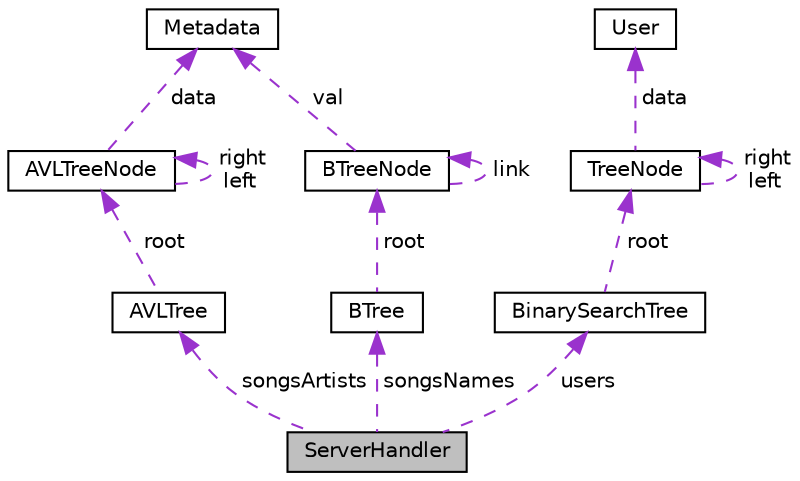 digraph "ServerHandler"
{
  edge [fontname="Helvetica",fontsize="10",labelfontname="Helvetica",labelfontsize="10"];
  node [fontname="Helvetica",fontsize="10",shape=record];
  Node1 [label="ServerHandler",height=0.2,width=0.4,color="black", fillcolor="grey75", style="filled", fontcolor="black"];
  Node2 -> Node1 [dir="back",color="darkorchid3",fontsize="10",style="dashed",label=" songsArtists" ,fontname="Helvetica"];
  Node2 [label="AVLTree",height=0.2,width=0.4,color="black", fillcolor="white", style="filled",URL="$classAVLTree.html"];
  Node3 -> Node2 [dir="back",color="darkorchid3",fontsize="10",style="dashed",label=" root" ,fontname="Helvetica"];
  Node3 [label="AVLTreeNode",height=0.2,width=0.4,color="black", fillcolor="white", style="filled",URL="$structAVLTreeNode.html"];
  Node3 -> Node3 [dir="back",color="darkorchid3",fontsize="10",style="dashed",label=" right\nleft" ,fontname="Helvetica"];
  Node4 -> Node3 [dir="back",color="darkorchid3",fontsize="10",style="dashed",label=" data" ,fontname="Helvetica"];
  Node4 [label="Metadata",height=0.2,width=0.4,color="black", fillcolor="white", style="filled",URL="$classMetadata.html"];
  Node5 -> Node1 [dir="back",color="darkorchid3",fontsize="10",style="dashed",label=" songsNames" ,fontname="Helvetica"];
  Node5 [label="BTree",height=0.2,width=0.4,color="black", fillcolor="white", style="filled",URL="$classBTree.html"];
  Node6 -> Node5 [dir="back",color="darkorchid3",fontsize="10",style="dashed",label=" root" ,fontname="Helvetica"];
  Node6 [label="BTreeNode",height=0.2,width=0.4,color="black", fillcolor="white", style="filled",URL="$structBTreeNode.html"];
  Node4 -> Node6 [dir="back",color="darkorchid3",fontsize="10",style="dashed",label=" val" ,fontname="Helvetica"];
  Node6 -> Node6 [dir="back",color="darkorchid3",fontsize="10",style="dashed",label=" link" ,fontname="Helvetica"];
  Node7 -> Node1 [dir="back",color="darkorchid3",fontsize="10",style="dashed",label=" users" ,fontname="Helvetica"];
  Node7 [label="BinarySearchTree",height=0.2,width=0.4,color="black", fillcolor="white", style="filled",URL="$classBinarySearchTree.html"];
  Node8 -> Node7 [dir="back",color="darkorchid3",fontsize="10",style="dashed",label=" root" ,fontname="Helvetica"];
  Node8 [label="TreeNode",height=0.2,width=0.4,color="black", fillcolor="white", style="filled",URL="$structTreeNode.html"];
  Node8 -> Node8 [dir="back",color="darkorchid3",fontsize="10",style="dashed",label=" right\nleft" ,fontname="Helvetica"];
  Node9 -> Node8 [dir="back",color="darkorchid3",fontsize="10",style="dashed",label=" data" ,fontname="Helvetica"];
  Node9 [label="User",height=0.2,width=0.4,color="black", fillcolor="white", style="filled",URL="$classUser.html"];
}
